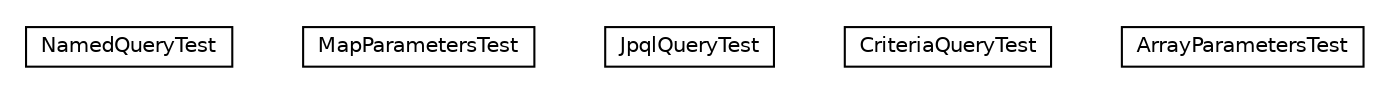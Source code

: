 #!/usr/local/bin/dot
#
# Class diagram 
# Generated by UMLGraph version R5_6_6-8-g8d7759 (http://www.umlgraph.org/)
#

digraph G {
	edge [fontname="Helvetica",fontsize=10,labelfontname="Helvetica",labelfontsize=10];
	node [fontname="Helvetica",fontsize=10,shape=plaintext];
	nodesep=0.25;
	ranksep=0.5;
	// org.dayatang.domain.repository.NamedQueryTest
	c1781 [label=<<table title="org.dayatang.domain.repository.NamedQueryTest" border="0" cellborder="1" cellspacing="0" cellpadding="2" port="p" href="./NamedQueryTest.html">
		<tr><td><table border="0" cellspacing="0" cellpadding="1">
<tr><td align="center" balign="center"> NamedQueryTest </td></tr>
		</table></td></tr>
		</table>>, URL="./NamedQueryTest.html", fontname="Helvetica", fontcolor="black", fontsize=10.0];
	// org.dayatang.domain.repository.MapParametersTest
	c1782 [label=<<table title="org.dayatang.domain.repository.MapParametersTest" border="0" cellborder="1" cellspacing="0" cellpadding="2" port="p" href="./MapParametersTest.html">
		<tr><td><table border="0" cellspacing="0" cellpadding="1">
<tr><td align="center" balign="center"> MapParametersTest </td></tr>
		</table></td></tr>
		</table>>, URL="./MapParametersTest.html", fontname="Helvetica", fontcolor="black", fontsize=10.0];
	// org.dayatang.domain.repository.JpqlQueryTest
	c1783 [label=<<table title="org.dayatang.domain.repository.JpqlQueryTest" border="0" cellborder="1" cellspacing="0" cellpadding="2" port="p" href="./JpqlQueryTest.html">
		<tr><td><table border="0" cellspacing="0" cellpadding="1">
<tr><td align="center" balign="center"> JpqlQueryTest </td></tr>
		</table></td></tr>
		</table>>, URL="./JpqlQueryTest.html", fontname="Helvetica", fontcolor="black", fontsize=10.0];
	// org.dayatang.domain.repository.CriteriaQueryTest
	c1784 [label=<<table title="org.dayatang.domain.repository.CriteriaQueryTest" border="0" cellborder="1" cellspacing="0" cellpadding="2" port="p" href="./CriteriaQueryTest.html">
		<tr><td><table border="0" cellspacing="0" cellpadding="1">
<tr><td align="center" balign="center"> CriteriaQueryTest </td></tr>
		</table></td></tr>
		</table>>, URL="./CriteriaQueryTest.html", fontname="Helvetica", fontcolor="black", fontsize=10.0];
	// org.dayatang.domain.repository.ArrayParametersTest
	c1785 [label=<<table title="org.dayatang.domain.repository.ArrayParametersTest" border="0" cellborder="1" cellspacing="0" cellpadding="2" port="p" href="./ArrayParametersTest.html">
		<tr><td><table border="0" cellspacing="0" cellpadding="1">
<tr><td align="center" balign="center"> ArrayParametersTest </td></tr>
		</table></td></tr>
		</table>>, URL="./ArrayParametersTest.html", fontname="Helvetica", fontcolor="black", fontsize=10.0];
}

